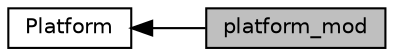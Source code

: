 digraph "platform_mod"
{
  edge [fontname="Helvetica",fontsize="10",labelfontname="Helvetica",labelfontsize="10"];
  node [fontname="Helvetica",fontsize="10",shape=box];
  rankdir=LR;
  Node1 [label="platform_mod",height=0.2,width=0.4,color="black", fillcolor="grey75", style="filled", fontcolor="black",tooltip="Uses fms_platform.h to define byte sizes for variable kinds to be used in fms."];
  Node2 [label="Platform",height=0.2,width=0.4,color="black", fillcolor="white", style="filled",URL="$group__platform.html",tooltip="Modules and associated files in the platform directory."];
  Node2->Node1 [shape=plaintext, dir="back", style="solid"];
}
